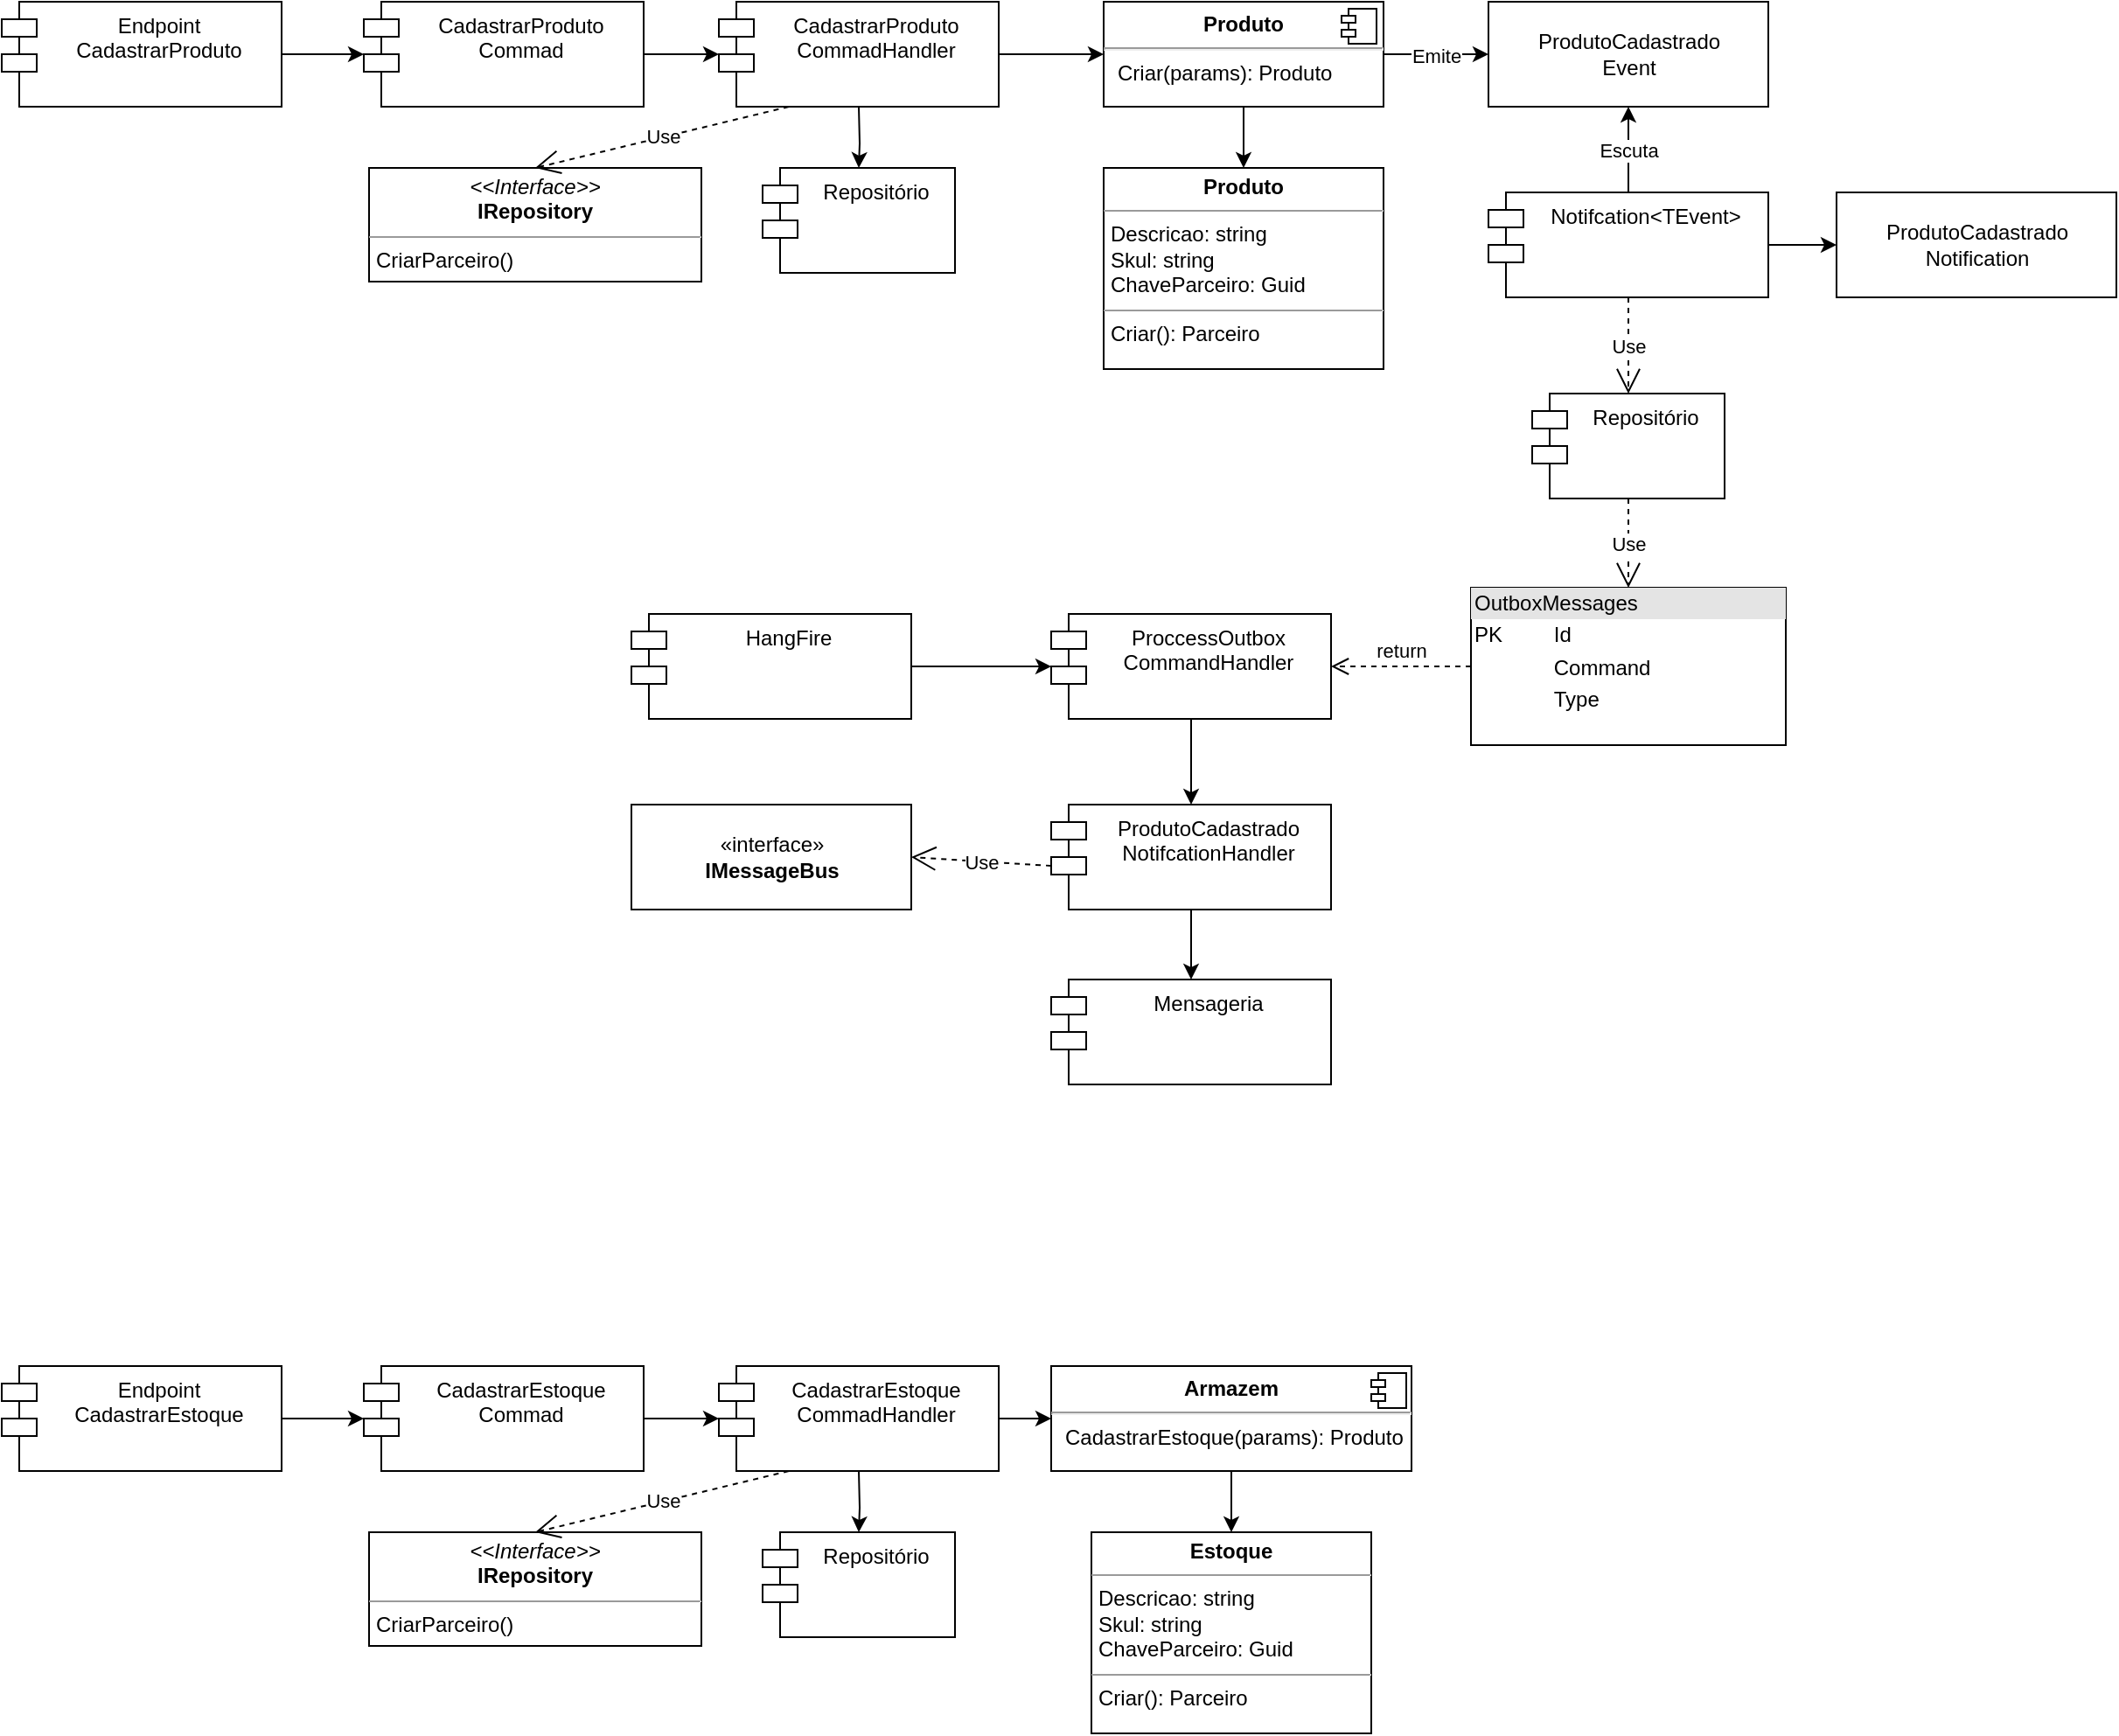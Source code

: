 <mxfile version="20.3.0" type="device"><diagram id="HYZueOKIcafdNhT-qlZc" name="Página-1"><mxGraphModel dx="1422" dy="875" grid="0" gridSize="10" guides="0" tooltips="1" connect="1" arrows="1" fold="1" page="0" pageScale="1" pageWidth="1169" pageHeight="827" math="0" shadow="0"><root><mxCell id="0"/><mxCell id="1" parent="0"/><mxCell id="XMPA-V9AnBr6PcG4uNIt-1" value="" style="edgeStyle=orthogonalEdgeStyle;rounded=0;orthogonalLoop=1;jettySize=auto;html=1;" parent="1" source="XMPA-V9AnBr6PcG4uNIt-2" target="XMPA-V9AnBr6PcG4uNIt-4" edge="1"><mxGeometry relative="1" as="geometry"/></mxCell><mxCell id="XMPA-V9AnBr6PcG4uNIt-2" value="Endpoint &#10;CadastrarProduto" style="shape=module;align=left;spacingLeft=20;align=center;verticalAlign=top;" parent="1" vertex="1"><mxGeometry x="40" y="80" width="160" height="60" as="geometry"/></mxCell><mxCell id="XMPA-V9AnBr6PcG4uNIt-3" value="" style="edgeStyle=orthogonalEdgeStyle;rounded=0;orthogonalLoop=1;jettySize=auto;html=1;" parent="1" source="XMPA-V9AnBr6PcG4uNIt-4" target="XMPA-V9AnBr6PcG4uNIt-6" edge="1"><mxGeometry relative="1" as="geometry"/></mxCell><mxCell id="XMPA-V9AnBr6PcG4uNIt-4" value="CadastrarProduto&#10;Commad" style="shape=module;align=left;spacingLeft=20;align=center;verticalAlign=top;" parent="1" vertex="1"><mxGeometry x="247" y="80" width="160" height="60" as="geometry"/></mxCell><mxCell id="XMPA-V9AnBr6PcG4uNIt-5" value="" style="edgeStyle=orthogonalEdgeStyle;rounded=0;orthogonalLoop=1;jettySize=auto;html=1;" parent="1" source="XMPA-V9AnBr6PcG4uNIt-6" target="XMPA-V9AnBr6PcG4uNIt-10" edge="1"><mxGeometry relative="1" as="geometry"/></mxCell><mxCell id="XMPA-V9AnBr6PcG4uNIt-6" value="CadastrarProduto&#10;CommadHandler" style="shape=module;align=left;spacingLeft=20;align=center;verticalAlign=top;" parent="1" vertex="1"><mxGeometry x="450" y="80" width="160" height="60" as="geometry"/></mxCell><mxCell id="XMPA-V9AnBr6PcG4uNIt-7" value="Repositório" style="shape=module;align=left;spacingLeft=20;align=center;verticalAlign=top;" parent="1" vertex="1"><mxGeometry x="475" y="175" width="110" height="60" as="geometry"/></mxCell><mxCell id="XMPA-V9AnBr6PcG4uNIt-8" value="" style="edgeStyle=orthogonalEdgeStyle;rounded=0;orthogonalLoop=1;jettySize=auto;html=1;" parent="1" target="XMPA-V9AnBr6PcG4uNIt-7" edge="1"><mxGeometry relative="1" as="geometry"><mxPoint x="530" y="140" as="sourcePoint"/></mxGeometry></mxCell><mxCell id="XMPA-V9AnBr6PcG4uNIt-9" value="" style="edgeStyle=orthogonalEdgeStyle;rounded=0;orthogonalLoop=1;jettySize=auto;html=1;" parent="1" source="XMPA-V9AnBr6PcG4uNIt-10" target="XMPA-V9AnBr6PcG4uNIt-12" edge="1"><mxGeometry relative="1" as="geometry"/></mxCell><mxCell id="XMPA-V9AnBr6PcG4uNIt-10" value="&lt;p style=&quot;margin:0px;margin-top:6px;text-align:center;&quot;&gt;&lt;b&gt;Produto&lt;/b&gt;&lt;/p&gt;&lt;hr&gt;&lt;p style=&quot;margin:0px;margin-left:8px;&quot;&gt;Criar(params): Produto&lt;br&gt;&lt;br&gt;&lt;/p&gt;" style="align=left;overflow=fill;html=1;dropTarget=0;" parent="1" vertex="1"><mxGeometry x="670" y="80" width="160" height="60" as="geometry"/></mxCell><mxCell id="XMPA-V9AnBr6PcG4uNIt-11" value="" style="shape=component;jettyWidth=8;jettyHeight=4;" parent="XMPA-V9AnBr6PcG4uNIt-10" vertex="1"><mxGeometry x="1" width="20" height="20" relative="1" as="geometry"><mxPoint x="-24" y="4" as="offset"/></mxGeometry></mxCell><mxCell id="XMPA-V9AnBr6PcG4uNIt-12" value="&lt;p style=&quot;margin:0px;margin-top:4px;text-align:center;&quot;&gt;&lt;b&gt;Produto&lt;/b&gt;&lt;/p&gt;&lt;hr size=&quot;1&quot;&gt;&lt;p style=&quot;margin:0px;margin-left:4px;&quot;&gt;Descricao: string&lt;/p&gt;&lt;p style=&quot;margin:0px;margin-left:4px;&quot;&gt;Skul: string&lt;/p&gt;&lt;p style=&quot;margin:0px;margin-left:4px;&quot;&gt;ChaveParceiro: Guid&lt;/p&gt;&lt;hr size=&quot;1&quot;&gt;&lt;p style=&quot;margin:0px;margin-left:4px;&quot;&gt;Criar(): Parceiro&lt;/p&gt;" style="verticalAlign=top;align=left;overflow=fill;fontSize=12;fontFamily=Helvetica;html=1;" parent="1" vertex="1"><mxGeometry x="670" y="175" width="160" height="115" as="geometry"/></mxCell><mxCell id="XMPA-V9AnBr6PcG4uNIt-13" value="&lt;p style=&quot;margin:0px;margin-top:4px;text-align:center;&quot;&gt;&lt;i&gt;&amp;lt;&amp;lt;Interface&amp;gt;&amp;gt;&lt;/i&gt;&lt;br&gt;&lt;b&gt;IRepository&lt;/b&gt;&lt;/p&gt;&lt;hr size=&quot;1&quot;&gt;&lt;p style=&quot;margin:0px;margin-left:4px;&quot;&gt;&lt;span style=&quot;background-color: initial;&quot;&gt;CriarParceiro()&lt;/span&gt;&lt;br&gt;&lt;/p&gt;&lt;p style=&quot;margin:0px;margin-left:4px;&quot;&gt;&lt;br&gt;&lt;/p&gt;" style="verticalAlign=top;align=left;overflow=fill;fontSize=12;fontFamily=Helvetica;html=1;" parent="1" vertex="1"><mxGeometry x="250" y="175" width="190" height="65" as="geometry"/></mxCell><mxCell id="XMPA-V9AnBr6PcG4uNIt-14" value="Use" style="endArrow=open;endSize=12;dashed=1;html=1;rounded=0;exitX=0.25;exitY=1;exitDx=0;exitDy=0;entryX=0.5;entryY=0;entryDx=0;entryDy=0;" parent="1" source="XMPA-V9AnBr6PcG4uNIt-6" target="XMPA-V9AnBr6PcG4uNIt-13" edge="1"><mxGeometry width="160" relative="1" as="geometry"><mxPoint x="410" y="310" as="sourcePoint"/><mxPoint x="570" y="310" as="targetPoint"/></mxGeometry></mxCell><mxCell id="XMPA-V9AnBr6PcG4uNIt-15" value="ProdutoCadastrado&lt;br&gt;Event" style="html=1;" parent="1" vertex="1"><mxGeometry x="890" y="80" width="160" height="60" as="geometry"/></mxCell><mxCell id="XMPA-V9AnBr6PcG4uNIt-16" value="Emite" style="edgeStyle=orthogonalEdgeStyle;rounded=0;orthogonalLoop=1;jettySize=auto;html=1;exitX=1;exitY=0.5;exitDx=0;exitDy=0;" parent="1" source="XMPA-V9AnBr6PcG4uNIt-10" edge="1"><mxGeometry relative="1" as="geometry"><mxPoint x="870" y="190" as="sourcePoint"/><mxPoint x="890" y="110" as="targetPoint"/></mxGeometry></mxCell><mxCell id="XMPA-V9AnBr6PcG4uNIt-17" value="Escuta" style="edgeStyle=orthogonalEdgeStyle;rounded=0;orthogonalLoop=1;jettySize=auto;html=1;" parent="1" source="XMPA-V9AnBr6PcG4uNIt-19" edge="1"><mxGeometry relative="1" as="geometry"><mxPoint x="970" y="140.0" as="targetPoint"/></mxGeometry></mxCell><mxCell id="XMPA-V9AnBr6PcG4uNIt-18" value="" style="edgeStyle=orthogonalEdgeStyle;rounded=0;orthogonalLoop=1;jettySize=auto;html=1;" parent="1" source="XMPA-V9AnBr6PcG4uNIt-19" target="XMPA-V9AnBr6PcG4uNIt-22" edge="1"><mxGeometry relative="1" as="geometry"/></mxCell><mxCell id="XMPA-V9AnBr6PcG4uNIt-19" value="Notifcation&lt;TEvent&gt;" style="shape=module;align=left;spacingLeft=20;align=center;verticalAlign=top;" parent="1" vertex="1"><mxGeometry x="890" y="189" width="160" height="60" as="geometry"/></mxCell><mxCell id="XMPA-V9AnBr6PcG4uNIt-20" value="Repositório" style="shape=module;align=left;spacingLeft=20;align=center;verticalAlign=top;" parent="1" vertex="1"><mxGeometry x="915" y="304" width="110" height="60" as="geometry"/></mxCell><mxCell id="XMPA-V9AnBr6PcG4uNIt-21" value="&lt;div style=&quot;box-sizing:border-box;width:100%;background:#e4e4e4;padding:2px;&quot;&gt;OutboxMessages&lt;/div&gt;&lt;table style=&quot;width:100%;font-size:1em;&quot; cellpadding=&quot;2&quot; cellspacing=&quot;0&quot;&gt;&lt;tbody&gt;&lt;tr&gt;&lt;td&gt;PK&lt;/td&gt;&lt;td&gt;Id&lt;/td&gt;&lt;/tr&gt;&lt;tr&gt;&lt;td&gt;&lt;br&gt;&lt;/td&gt;&lt;td&gt;Command&lt;/td&gt;&lt;/tr&gt;&lt;tr&gt;&lt;td&gt;&lt;/td&gt;&lt;td&gt;Type&lt;/td&gt;&lt;/tr&gt;&lt;/tbody&gt;&lt;/table&gt;" style="verticalAlign=top;align=left;overflow=fill;html=1;" parent="1" vertex="1"><mxGeometry x="880" y="415" width="180" height="90" as="geometry"/></mxCell><mxCell id="XMPA-V9AnBr6PcG4uNIt-22" value="ProdutoCadastrado&lt;br&gt;Notification" style="html=1;" parent="1" vertex="1"><mxGeometry x="1089" y="189" width="160" height="60" as="geometry"/></mxCell><mxCell id="XMPA-V9AnBr6PcG4uNIt-23" value="Use" style="endArrow=open;endSize=12;dashed=1;html=1;rounded=0;exitX=0.5;exitY=1;exitDx=0;exitDy=0;entryX=0.5;entryY=0;entryDx=0;entryDy=0;" parent="1" source="XMPA-V9AnBr6PcG4uNIt-19" target="XMPA-V9AnBr6PcG4uNIt-20" edge="1"><mxGeometry width="160" relative="1" as="geometry"><mxPoint x="700" y="350" as="sourcePoint"/><mxPoint x="860" y="350" as="targetPoint"/></mxGeometry></mxCell><mxCell id="XMPA-V9AnBr6PcG4uNIt-24" value="Use" style="endArrow=open;endSize=12;dashed=1;html=1;rounded=0;exitX=0.5;exitY=1;exitDx=0;exitDy=0;entryX=0.5;entryY=0;entryDx=0;entryDy=0;" parent="1" source="XMPA-V9AnBr6PcG4uNIt-20" target="XMPA-V9AnBr6PcG4uNIt-21" edge="1"><mxGeometry width="160" relative="1" as="geometry"><mxPoint x="700" y="350" as="sourcePoint"/><mxPoint x="860" y="350" as="targetPoint"/></mxGeometry></mxCell><mxCell id="XMPA-V9AnBr6PcG4uNIt-25" value="" style="edgeStyle=orthogonalEdgeStyle;rounded=0;orthogonalLoop=1;jettySize=auto;html=1;" parent="1" source="XMPA-V9AnBr6PcG4uNIt-26" target="XMPA-V9AnBr6PcG4uNIt-28" edge="1"><mxGeometry relative="1" as="geometry"/></mxCell><mxCell id="XMPA-V9AnBr6PcG4uNIt-26" value="HangFire" style="shape=module;align=left;spacingLeft=20;align=center;verticalAlign=top;" parent="1" vertex="1"><mxGeometry x="400" y="430" width="160" height="60" as="geometry"/></mxCell><mxCell id="XMPA-V9AnBr6PcG4uNIt-27" value="" style="edgeStyle=orthogonalEdgeStyle;rounded=0;orthogonalLoop=1;jettySize=auto;html=1;" parent="1" source="XMPA-V9AnBr6PcG4uNIt-28" target="XMPA-V9AnBr6PcG4uNIt-31" edge="1"><mxGeometry relative="1" as="geometry"/></mxCell><mxCell id="XMPA-V9AnBr6PcG4uNIt-28" value="ProccessOutbox&#10;CommandHandler" style="shape=module;align=left;spacingLeft=20;align=center;verticalAlign=top;" parent="1" vertex="1"><mxGeometry x="640" y="430" width="160" height="60" as="geometry"/></mxCell><mxCell id="XMPA-V9AnBr6PcG4uNIt-29" value="return" style="html=1;verticalAlign=bottom;endArrow=open;dashed=1;endSize=8;rounded=0;exitX=0;exitY=0.5;exitDx=0;exitDy=0;entryX=1;entryY=0.5;entryDx=0;entryDy=0;" parent="1" source="XMPA-V9AnBr6PcG4uNIt-21" target="XMPA-V9AnBr6PcG4uNIt-28" edge="1"><mxGeometry relative="1" as="geometry"><mxPoint x="700" y="460" as="sourcePoint"/><mxPoint x="620" y="460" as="targetPoint"/></mxGeometry></mxCell><mxCell id="XMPA-V9AnBr6PcG4uNIt-30" value="" style="edgeStyle=orthogonalEdgeStyle;rounded=0;orthogonalLoop=1;jettySize=auto;html=1;" parent="1" source="XMPA-V9AnBr6PcG4uNIt-31" target="XMPA-V9AnBr6PcG4uNIt-34" edge="1"><mxGeometry relative="1" as="geometry"/></mxCell><mxCell id="XMPA-V9AnBr6PcG4uNIt-31" value="ProdutoCadastrado&#10;NotifcationHandler" style="shape=module;align=left;spacingLeft=20;align=center;verticalAlign=top;" parent="1" vertex="1"><mxGeometry x="640" y="539" width="160" height="60" as="geometry"/></mxCell><mxCell id="XMPA-V9AnBr6PcG4uNIt-32" value="Use" style="endArrow=open;endSize=12;dashed=1;html=1;rounded=0;exitX=0;exitY=0;exitDx=0;exitDy=35;exitPerimeter=0;entryX=1;entryY=0.5;entryDx=0;entryDy=0;" parent="1" source="XMPA-V9AnBr6PcG4uNIt-31" target="XMPA-V9AnBr6PcG4uNIt-33" edge="1"><mxGeometry width="160" relative="1" as="geometry"><mxPoint x="500" y="539" as="sourcePoint"/><mxPoint x="560" y="569.0" as="targetPoint"/></mxGeometry></mxCell><mxCell id="XMPA-V9AnBr6PcG4uNIt-33" value="«interface»&lt;br&gt;&lt;b&gt;IMessageBus&lt;/b&gt;" style="html=1;" parent="1" vertex="1"><mxGeometry x="400" y="539" width="160" height="60" as="geometry"/></mxCell><mxCell id="XMPA-V9AnBr6PcG4uNIt-34" value="Mensageria" style="shape=module;align=left;spacingLeft=20;align=center;verticalAlign=top;" parent="1" vertex="1"><mxGeometry x="640" y="639" width="160" height="60" as="geometry"/></mxCell><mxCell id="XMPA-V9AnBr6PcG4uNIt-35" value="" style="edgeStyle=orthogonalEdgeStyle;rounded=0;orthogonalLoop=1;jettySize=auto;html=1;" parent="1" source="XMPA-V9AnBr6PcG4uNIt-36" target="XMPA-V9AnBr6PcG4uNIt-38" edge="1"><mxGeometry relative="1" as="geometry"/></mxCell><mxCell id="XMPA-V9AnBr6PcG4uNIt-36" value="Endpoint &#10;CadastrarEstoque" style="shape=module;align=left;spacingLeft=20;align=center;verticalAlign=top;" parent="1" vertex="1"><mxGeometry x="40" y="860" width="160" height="60" as="geometry"/></mxCell><mxCell id="XMPA-V9AnBr6PcG4uNIt-37" value="" style="edgeStyle=orthogonalEdgeStyle;rounded=0;orthogonalLoop=1;jettySize=auto;html=1;" parent="1" source="XMPA-V9AnBr6PcG4uNIt-38" target="XMPA-V9AnBr6PcG4uNIt-40" edge="1"><mxGeometry relative="1" as="geometry"/></mxCell><mxCell id="XMPA-V9AnBr6PcG4uNIt-38" value="CadastrarEstoque&#10;Commad" style="shape=module;align=left;spacingLeft=20;align=center;verticalAlign=top;" parent="1" vertex="1"><mxGeometry x="247" y="860" width="160" height="60" as="geometry"/></mxCell><mxCell id="XMPA-V9AnBr6PcG4uNIt-39" value="" style="edgeStyle=orthogonalEdgeStyle;rounded=0;orthogonalLoop=1;jettySize=auto;html=1;" parent="1" source="XMPA-V9AnBr6PcG4uNIt-40" target="XMPA-V9AnBr6PcG4uNIt-44" edge="1"><mxGeometry relative="1" as="geometry"/></mxCell><mxCell id="XMPA-V9AnBr6PcG4uNIt-40" value="CadastrarEstoque&#10;CommadHandler" style="shape=module;align=left;spacingLeft=20;align=center;verticalAlign=top;" parent="1" vertex="1"><mxGeometry x="450" y="860" width="160" height="60" as="geometry"/></mxCell><mxCell id="XMPA-V9AnBr6PcG4uNIt-41" value="Repositório" style="shape=module;align=left;spacingLeft=20;align=center;verticalAlign=top;" parent="1" vertex="1"><mxGeometry x="475" y="955" width="110" height="60" as="geometry"/></mxCell><mxCell id="XMPA-V9AnBr6PcG4uNIt-42" value="" style="edgeStyle=orthogonalEdgeStyle;rounded=0;orthogonalLoop=1;jettySize=auto;html=1;" parent="1" target="XMPA-V9AnBr6PcG4uNIt-41" edge="1"><mxGeometry relative="1" as="geometry"><mxPoint x="530" y="920.0" as="sourcePoint"/></mxGeometry></mxCell><mxCell id="XMPA-V9AnBr6PcG4uNIt-43" value="" style="edgeStyle=orthogonalEdgeStyle;rounded=0;orthogonalLoop=1;jettySize=auto;html=1;" parent="1" source="XMPA-V9AnBr6PcG4uNIt-44" target="XMPA-V9AnBr6PcG4uNIt-46" edge="1"><mxGeometry relative="1" as="geometry"/></mxCell><mxCell id="XMPA-V9AnBr6PcG4uNIt-44" value="&lt;p style=&quot;margin:0px;margin-top:6px;text-align:center;&quot;&gt;&lt;b&gt;Armazem&lt;/b&gt;&lt;/p&gt;&lt;hr&gt;&lt;p style=&quot;margin:0px;margin-left:8px;&quot;&gt;CadastrarEstoque(params): Produto&lt;br&gt;&lt;br&gt;&lt;/p&gt;" style="align=left;overflow=fill;html=1;dropTarget=0;" parent="1" vertex="1"><mxGeometry x="640" y="860" width="206" height="60" as="geometry"/></mxCell><mxCell id="XMPA-V9AnBr6PcG4uNIt-45" value="" style="shape=component;jettyWidth=8;jettyHeight=4;" parent="XMPA-V9AnBr6PcG4uNIt-44" vertex="1"><mxGeometry x="1" width="20" height="20" relative="1" as="geometry"><mxPoint x="-23" y="4" as="offset"/></mxGeometry></mxCell><mxCell id="XMPA-V9AnBr6PcG4uNIt-46" value="&lt;p style=&quot;margin:0px;margin-top:4px;text-align:center;&quot;&gt;&lt;b&gt;Estoque&lt;/b&gt;&lt;/p&gt;&lt;hr size=&quot;1&quot;&gt;&lt;p style=&quot;margin:0px;margin-left:4px;&quot;&gt;Descricao: string&lt;/p&gt;&lt;p style=&quot;margin:0px;margin-left:4px;&quot;&gt;Skul: string&lt;/p&gt;&lt;p style=&quot;margin:0px;margin-left:4px;&quot;&gt;ChaveParceiro: Guid&lt;/p&gt;&lt;hr size=&quot;1&quot;&gt;&lt;p style=&quot;margin:0px;margin-left:4px;&quot;&gt;Criar(): Parceiro&lt;/p&gt;" style="verticalAlign=top;align=left;overflow=fill;fontSize=12;fontFamily=Helvetica;html=1;" parent="1" vertex="1"><mxGeometry x="663" y="955" width="160" height="115" as="geometry"/></mxCell><mxCell id="XMPA-V9AnBr6PcG4uNIt-47" value="&lt;p style=&quot;margin:0px;margin-top:4px;text-align:center;&quot;&gt;&lt;i&gt;&amp;lt;&amp;lt;Interface&amp;gt;&amp;gt;&lt;/i&gt;&lt;br&gt;&lt;b&gt;IRepository&lt;/b&gt;&lt;/p&gt;&lt;hr size=&quot;1&quot;&gt;&lt;p style=&quot;margin:0px;margin-left:4px;&quot;&gt;&lt;span style=&quot;background-color: initial;&quot;&gt;CriarParceiro()&lt;/span&gt;&lt;br&gt;&lt;/p&gt;&lt;p style=&quot;margin:0px;margin-left:4px;&quot;&gt;&lt;br&gt;&lt;/p&gt;" style="verticalAlign=top;align=left;overflow=fill;fontSize=12;fontFamily=Helvetica;html=1;" parent="1" vertex="1"><mxGeometry x="250" y="955" width="190" height="65" as="geometry"/></mxCell><mxCell id="XMPA-V9AnBr6PcG4uNIt-48" value="Use" style="endArrow=open;endSize=12;dashed=1;html=1;rounded=0;exitX=0.25;exitY=1;exitDx=0;exitDy=0;entryX=0.5;entryY=0;entryDx=0;entryDy=0;" parent="1" source="XMPA-V9AnBr6PcG4uNIt-40" target="XMPA-V9AnBr6PcG4uNIt-47" edge="1"><mxGeometry width="160" relative="1" as="geometry"><mxPoint x="410" y="1090" as="sourcePoint"/><mxPoint x="570" y="1090" as="targetPoint"/></mxGeometry></mxCell></root></mxGraphModel></diagram></mxfile>